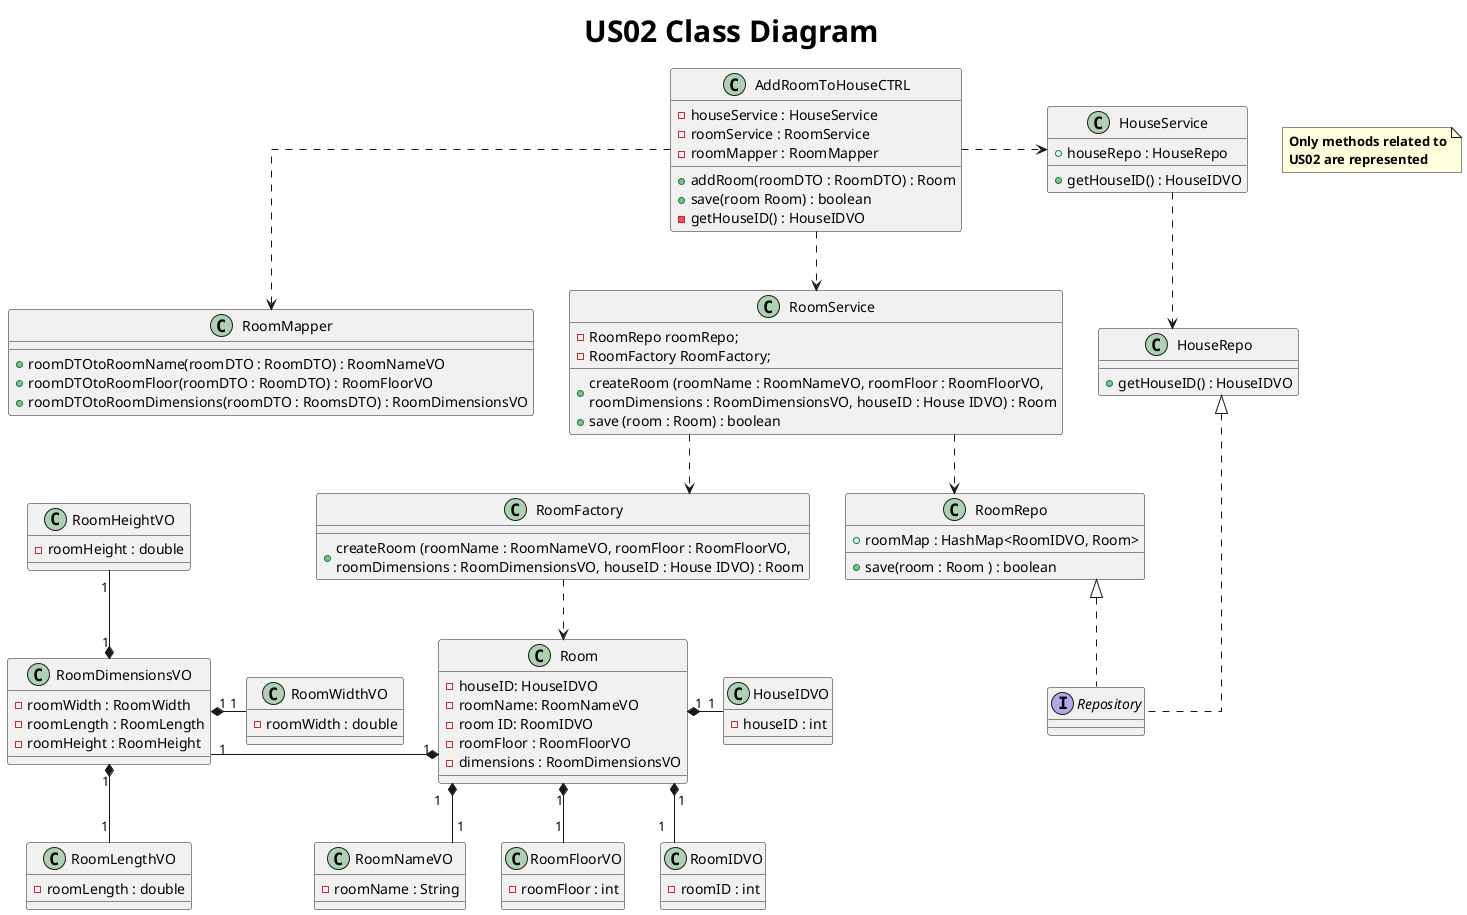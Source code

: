 @startuml

title <size: 30> US02 Class Diagram
note "<b>Only methods related to\n<b>US02 are represented" as N1
skinparam linetype ortho

interface Repository {
}

class RoomMapper {
    + roomDTOtoRoomName(roomDTO : RoomDTO) : RoomNameVO
    + roomDTOtoRoomFloor(roomDTO : RoomDTO) : RoomFloorVO
    + roomDTOtoRoomDimensions(roomDTO : RoomsDTO) : RoomDimensionsVO
}

class HouseService {
    + houseRepo : HouseRepo

    + getHouseID() : HouseIDVO
}

class AddRoomToHouseCTRL {
    - houseService : HouseService
    - roomService : RoomService
    - roomMapper : RoomMapper

    + addRoom(roomDTO : RoomDTO) : Room
    + save(room Room) : boolean
    - getHouseID() : HouseIDVO
}

class RoomService {
    - RoomRepo roomRepo;
    - RoomFactory RoomFactory;

    + createRoom (roomName : RoomNameVO, roomFloor : RoomFloorVO, \nroomDimensions : RoomDimensionsVO, houseID : House IDVO) : Room
    + save (room : Room) : boolean
}

class Room {
    - houseID: HouseIDVO
    - roomName: RoomNameVO
    - room ID: RoomIDVO
    - roomFloor : RoomFloorVO
    - dimensions : RoomDimensionsVO
}

class RoomDimensionsVO{
     - roomWidth : RoomWidth
     - roomLength : RoomLength
     - roomHeight : RoomHeight
}

class RoomWidthVO{
     - roomWidth : double
}

class RoomLengthVO{
     - roomLength : double
}

class RoomHeightVO{
     - roomHeight : double
}

class RoomIDVO{
     - roomID : int
}

class RoomNameVO{
     - roomName : String
}

class RoomFloorVO{
     - roomFloor : int
}

class HouseIDVO{
     - houseID : int
}
class HouseRepo{
    + getHouseID() : HouseIDVO
}

class RoomFactory{
    + createRoom (roomName : RoomNameVO, roomFloor : RoomFloorVO, \nroomDimensions : RoomDimensionsVO, houseID : House IDVO) : Room
}
class RoomRepo{
    + roomMap : HashMap<RoomIDVO, Room>
    + save(room : Room ) : boolean
}

AddRoomToHouseCTRL ..> RoomMapper
AddRoomToHouseCTRL ..right> HouseService
AddRoomToHouseCTRL ..> RoomService
RoomService ..> RoomFactory
HouseService ..> HouseRepo
RoomService ..> RoomRepo
RoomFactory ..> Room
HouseRepo <|.. Repository
RoomRepo <|.. Repository

' Aggregation relationships
Room "1" *-- "1" RoomNameVO
Room "1" *-- "1" RoomIDVO
Room "1" *-- "1" RoomFloorVO
Room "1" *--left "1" RoomDimensionsVO
Room "1" *--right "1" HouseIDVO
RoomDimensionsVO "1" *-- "1" RoomLengthVO
RoomDimensionsVO "1" *--left "1" RoomWidthVO
RoomDimensionsVO "1" *--up "1" RoomHeightVO

@enduml
